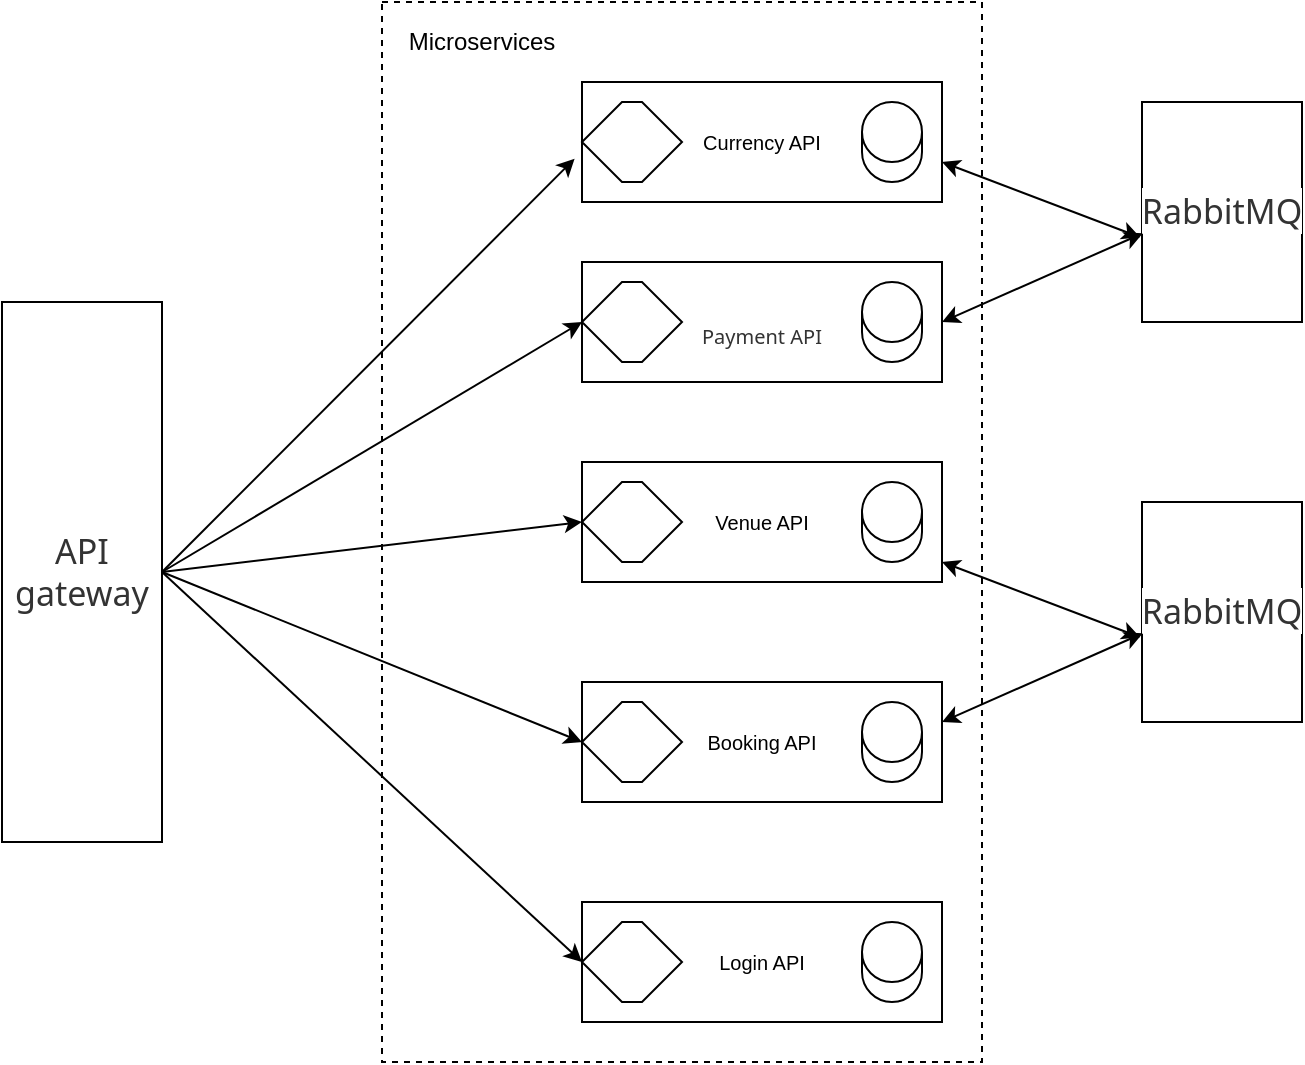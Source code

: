 <mxfile version="15.1.4" type="github">
  <diagram id="4KAasOimT_g3E0OrbEtv" name="Page-1">
    <mxGraphModel dx="1209" dy="585" grid="1" gridSize="10" guides="1" tooltips="1" connect="1" arrows="1" fold="1" page="1" pageScale="1" pageWidth="850" pageHeight="1100" math="0" shadow="0">
      <root>
        <mxCell id="0" />
        <mxCell id="1" parent="0" />
        <mxCell id="XENrf5sejhpj63HIIuOI-10" value="" style="rounded=0;whiteSpace=wrap;html=1;dashed=1;" parent="1" vertex="1">
          <mxGeometry x="290" y="10" width="300" height="530" as="geometry" />
        </mxCell>
        <mxCell id="XENrf5sejhpj63HIIuOI-1" value="&lt;span style=&quot;color: rgb(51 , 51 , 51) ; font-family: &amp;#34;segoe ui&amp;#34; , &amp;#34;segoe wp&amp;#34; , &amp;#34;tahoma&amp;#34; , &amp;#34;arial&amp;#34; , sans-serif ; font-size: 17px ; text-align: left ; background-color: rgb(255 , 255 , 255)&quot;&gt;API gateway&lt;/span&gt;" style="rounded=0;whiteSpace=wrap;html=1;" parent="1" vertex="1">
          <mxGeometry x="100" y="160" width="80" height="270" as="geometry" />
        </mxCell>
        <mxCell id="XENrf5sejhpj63HIIuOI-11" value="Microservices" style="text;html=1;strokeColor=none;fillColor=none;align=center;verticalAlign=middle;whiteSpace=wrap;rounded=0;dashed=1;" parent="1" vertex="1">
          <mxGeometry x="320" y="20" width="40" height="20" as="geometry" />
        </mxCell>
        <mxCell id="XENrf5sejhpj63HIIuOI-12" value="" style="endArrow=classic;html=1;exitX=1;exitY=0.5;exitDx=0;exitDy=0;entryX=-0.046;entryY=0.604;entryDx=0;entryDy=0;entryPerimeter=0;" parent="1" source="XENrf5sejhpj63HIIuOI-1" edge="1">
          <mxGeometry width="50" height="50" relative="1" as="geometry">
            <mxPoint x="400" y="310" as="sourcePoint" />
            <mxPoint x="386.32" y="88.32" as="targetPoint" />
            <Array as="points" />
          </mxGeometry>
        </mxCell>
        <mxCell id="XENrf5sejhpj63HIIuOI-13" value="" style="endArrow=classic;html=1;exitX=1;exitY=0.5;exitDx=0;exitDy=0;entryX=0;entryY=0.5;entryDx=0;entryDy=0;" parent="1" source="XENrf5sejhpj63HIIuOI-1" edge="1">
          <mxGeometry width="50" height="50" relative="1" as="geometry">
            <mxPoint x="400" y="310" as="sourcePoint" />
            <mxPoint x="390" y="270" as="targetPoint" />
          </mxGeometry>
        </mxCell>
        <mxCell id="XENrf5sejhpj63HIIuOI-14" value="" style="endArrow=classic;html=1;exitX=1;exitY=0.5;exitDx=0;exitDy=0;entryX=0;entryY=0.5;entryDx=0;entryDy=0;" parent="1" source="XENrf5sejhpj63HIIuOI-1" edge="1">
          <mxGeometry width="50" height="50" relative="1" as="geometry">
            <mxPoint x="400" y="310" as="sourcePoint" />
            <mxPoint x="390" y="170" as="targetPoint" />
          </mxGeometry>
        </mxCell>
        <mxCell id="XENrf5sejhpj63HIIuOI-15" value="" style="endArrow=classic;html=1;exitX=1;exitY=0.5;exitDx=0;exitDy=0;entryX=0;entryY=0.5;entryDx=0;entryDy=0;" parent="1" source="XENrf5sejhpj63HIIuOI-1" edge="1">
          <mxGeometry width="50" height="50" relative="1" as="geometry">
            <mxPoint x="400" y="310" as="sourcePoint" />
            <mxPoint x="390" y="380" as="targetPoint" />
          </mxGeometry>
        </mxCell>
        <mxCell id="XENrf5sejhpj63HIIuOI-16" value="" style="endArrow=classic;html=1;exitX=1;exitY=0.5;exitDx=0;exitDy=0;entryX=0;entryY=0.5;entryDx=0;entryDy=0;" parent="1" source="XENrf5sejhpj63HIIuOI-1" edge="1">
          <mxGeometry width="50" height="50" relative="1" as="geometry">
            <mxPoint x="400" y="310" as="sourcePoint" />
            <mxPoint x="390" y="490" as="targetPoint" />
          </mxGeometry>
        </mxCell>
        <mxCell id="XENrf5sejhpj63HIIuOI-28" value="&lt;span style=&quot;color: rgb(51 , 51 , 51) ; font-family: &amp;#34;segoe ui&amp;#34; , &amp;#34;segoe wp&amp;#34; , &amp;#34;tahoma&amp;#34; , &amp;#34;arial&amp;#34; , sans-serif ; font-size: 17px ; text-align: left ; background-color: rgb(255 , 255 , 255)&quot;&gt;RabbitMQ &lt;/span&gt;" style="rounded=0;whiteSpace=wrap;html=1;fontSize=10;" parent="1" vertex="1">
          <mxGeometry x="670" y="60" width="80" height="110" as="geometry" />
        </mxCell>
        <mxCell id="XENrf5sejhpj63HIIuOI-35" value="Currency API" style="rounded=0;whiteSpace=wrap;html=1;fontSize=10;" parent="1" vertex="1">
          <mxGeometry x="390" y="50" width="180" height="60" as="geometry" />
        </mxCell>
        <mxCell id="XENrf5sejhpj63HIIuOI-36" value="" style="shape=hexagon;perimeter=hexagonPerimeter2;whiteSpace=wrap;html=1;fixedSize=1;fontSize=10;size=20;" parent="1" vertex="1">
          <mxGeometry x="390" y="60" width="50" height="40" as="geometry" />
        </mxCell>
        <mxCell id="XENrf5sejhpj63HIIuOI-37" value="" style="shape=cylinder3;whiteSpace=wrap;html=1;boundedLbl=1;backgroundOutline=1;size=15;fontSize=10;" parent="1" vertex="1">
          <mxGeometry x="530" y="60" width="30" height="40" as="geometry" />
        </mxCell>
        <mxCell id="XENrf5sejhpj63HIIuOI-41" value="&lt;span style=&quot;background-color: rgb(255 , 255 , 255) ; color: rgb(51 , 51 , 51) ; font-family: &amp;#34;segoe ui&amp;#34; , &amp;#34;segoe wp&amp;#34; , &amp;#34;tahoma&amp;#34; , &amp;#34;arial&amp;#34; , sans-serif&quot;&gt;&lt;br&gt;Payment API&lt;/span&gt;" style="rounded=0;whiteSpace=wrap;html=1;fontSize=10;" parent="1" vertex="1">
          <mxGeometry x="390" y="140" width="180" height="60" as="geometry" />
        </mxCell>
        <mxCell id="XENrf5sejhpj63HIIuOI-42" value="" style="shape=hexagon;perimeter=hexagonPerimeter2;whiteSpace=wrap;html=1;fixedSize=1;fontSize=10;size=20;" parent="1" vertex="1">
          <mxGeometry x="390" y="150" width="50" height="40" as="geometry" />
        </mxCell>
        <mxCell id="XENrf5sejhpj63HIIuOI-43" value="" style="shape=cylinder3;whiteSpace=wrap;html=1;boundedLbl=1;backgroundOutline=1;size=15;fontSize=10;" parent="1" vertex="1">
          <mxGeometry x="530" y="150" width="30" height="40" as="geometry" />
        </mxCell>
        <mxCell id="XENrf5sejhpj63HIIuOI-44" value="Venue API" style="rounded=0;whiteSpace=wrap;html=1;fontSize=10;" parent="1" vertex="1">
          <mxGeometry x="390" y="240" width="180" height="60" as="geometry" />
        </mxCell>
        <mxCell id="XENrf5sejhpj63HIIuOI-45" value="" style="shape=hexagon;perimeter=hexagonPerimeter2;whiteSpace=wrap;html=1;fixedSize=1;fontSize=10;size=20;" parent="1" vertex="1">
          <mxGeometry x="390" y="250" width="50" height="40" as="geometry" />
        </mxCell>
        <mxCell id="XENrf5sejhpj63HIIuOI-46" value="" style="shape=cylinder3;whiteSpace=wrap;html=1;boundedLbl=1;backgroundOutline=1;size=15;fontSize=10;" parent="1" vertex="1">
          <mxGeometry x="530" y="250" width="30" height="40" as="geometry" />
        </mxCell>
        <mxCell id="XENrf5sejhpj63HIIuOI-47" value="Booking API" style="rounded=0;whiteSpace=wrap;html=1;fontSize=10;" parent="1" vertex="1">
          <mxGeometry x="390" y="350" width="180" height="60" as="geometry" />
        </mxCell>
        <mxCell id="XENrf5sejhpj63HIIuOI-48" value="" style="shape=hexagon;perimeter=hexagonPerimeter2;whiteSpace=wrap;html=1;fixedSize=1;fontSize=10;size=20;" parent="1" vertex="1">
          <mxGeometry x="390" y="360" width="50" height="40" as="geometry" />
        </mxCell>
        <mxCell id="XENrf5sejhpj63HIIuOI-49" value="" style="shape=cylinder3;whiteSpace=wrap;html=1;boundedLbl=1;backgroundOutline=1;size=15;fontSize=10;" parent="1" vertex="1">
          <mxGeometry x="530" y="360" width="30" height="40" as="geometry" />
        </mxCell>
        <mxCell id="XENrf5sejhpj63HIIuOI-50" value="Login API" style="rounded=0;whiteSpace=wrap;html=1;fontSize=10;" parent="1" vertex="1">
          <mxGeometry x="390" y="460" width="180" height="60" as="geometry" />
        </mxCell>
        <mxCell id="XENrf5sejhpj63HIIuOI-51" value="" style="shape=hexagon;perimeter=hexagonPerimeter2;whiteSpace=wrap;html=1;fixedSize=1;fontSize=10;size=20;" parent="1" vertex="1">
          <mxGeometry x="390" y="470" width="50" height="40" as="geometry" />
        </mxCell>
        <mxCell id="XENrf5sejhpj63HIIuOI-52" value="" style="shape=cylinder3;whiteSpace=wrap;html=1;boundedLbl=1;backgroundOutline=1;size=15;fontSize=10;" parent="1" vertex="1">
          <mxGeometry x="530" y="470" width="30" height="40" as="geometry" />
        </mxCell>
        <mxCell id="XENrf5sejhpj63HIIuOI-53" value="" style="endArrow=classic;startArrow=classic;html=1;fontSize=10;entryX=0.004;entryY=0.597;entryDx=0;entryDy=0;entryPerimeter=0;" parent="1" target="XENrf5sejhpj63HIIuOI-28" edge="1">
          <mxGeometry width="50" height="50" relative="1" as="geometry">
            <mxPoint x="570" y="170" as="sourcePoint" />
            <mxPoint x="620" y="120" as="targetPoint" />
          </mxGeometry>
        </mxCell>
        <mxCell id="XENrf5sejhpj63HIIuOI-54" value="" style="endArrow=classic;startArrow=classic;html=1;fontSize=10;entryX=-0.012;entryY=0.615;entryDx=0;entryDy=0;entryPerimeter=0;" parent="1" target="XENrf5sejhpj63HIIuOI-28" edge="1">
          <mxGeometry width="50" height="50" relative="1" as="geometry">
            <mxPoint x="570" y="90" as="sourcePoint" />
            <mxPoint x="620" y="40" as="targetPoint" />
          </mxGeometry>
        </mxCell>
        <mxCell id="XENrf5sejhpj63HIIuOI-55" value="&lt;span style=&quot;color: rgb(51 , 51 , 51) ; font-family: &amp;#34;segoe ui&amp;#34; , &amp;#34;segoe wp&amp;#34; , &amp;#34;tahoma&amp;#34; , &amp;#34;arial&amp;#34; , sans-serif ; font-size: 17px ; text-align: left ; background-color: rgb(255 , 255 , 255)&quot;&gt;RabbitMQ &lt;/span&gt;" style="rounded=0;whiteSpace=wrap;html=1;fontSize=10;" parent="1" vertex="1">
          <mxGeometry x="670" y="260" width="80" height="110" as="geometry" />
        </mxCell>
        <mxCell id="XENrf5sejhpj63HIIuOI-56" value="" style="endArrow=classic;startArrow=classic;html=1;fontSize=10;entryX=0.004;entryY=0.597;entryDx=0;entryDy=0;entryPerimeter=0;" parent="1" target="XENrf5sejhpj63HIIuOI-55" edge="1">
          <mxGeometry width="50" height="50" relative="1" as="geometry">
            <mxPoint x="570" y="370" as="sourcePoint" />
            <mxPoint x="620" y="320" as="targetPoint" />
          </mxGeometry>
        </mxCell>
        <mxCell id="XENrf5sejhpj63HIIuOI-57" value="" style="endArrow=classic;startArrow=classic;html=1;fontSize=10;entryX=-0.012;entryY=0.615;entryDx=0;entryDy=0;entryPerimeter=0;" parent="1" target="XENrf5sejhpj63HIIuOI-55" edge="1">
          <mxGeometry width="50" height="50" relative="1" as="geometry">
            <mxPoint x="570" y="290" as="sourcePoint" />
            <mxPoint x="620" y="240" as="targetPoint" />
          </mxGeometry>
        </mxCell>
      </root>
    </mxGraphModel>
  </diagram>
</mxfile>
